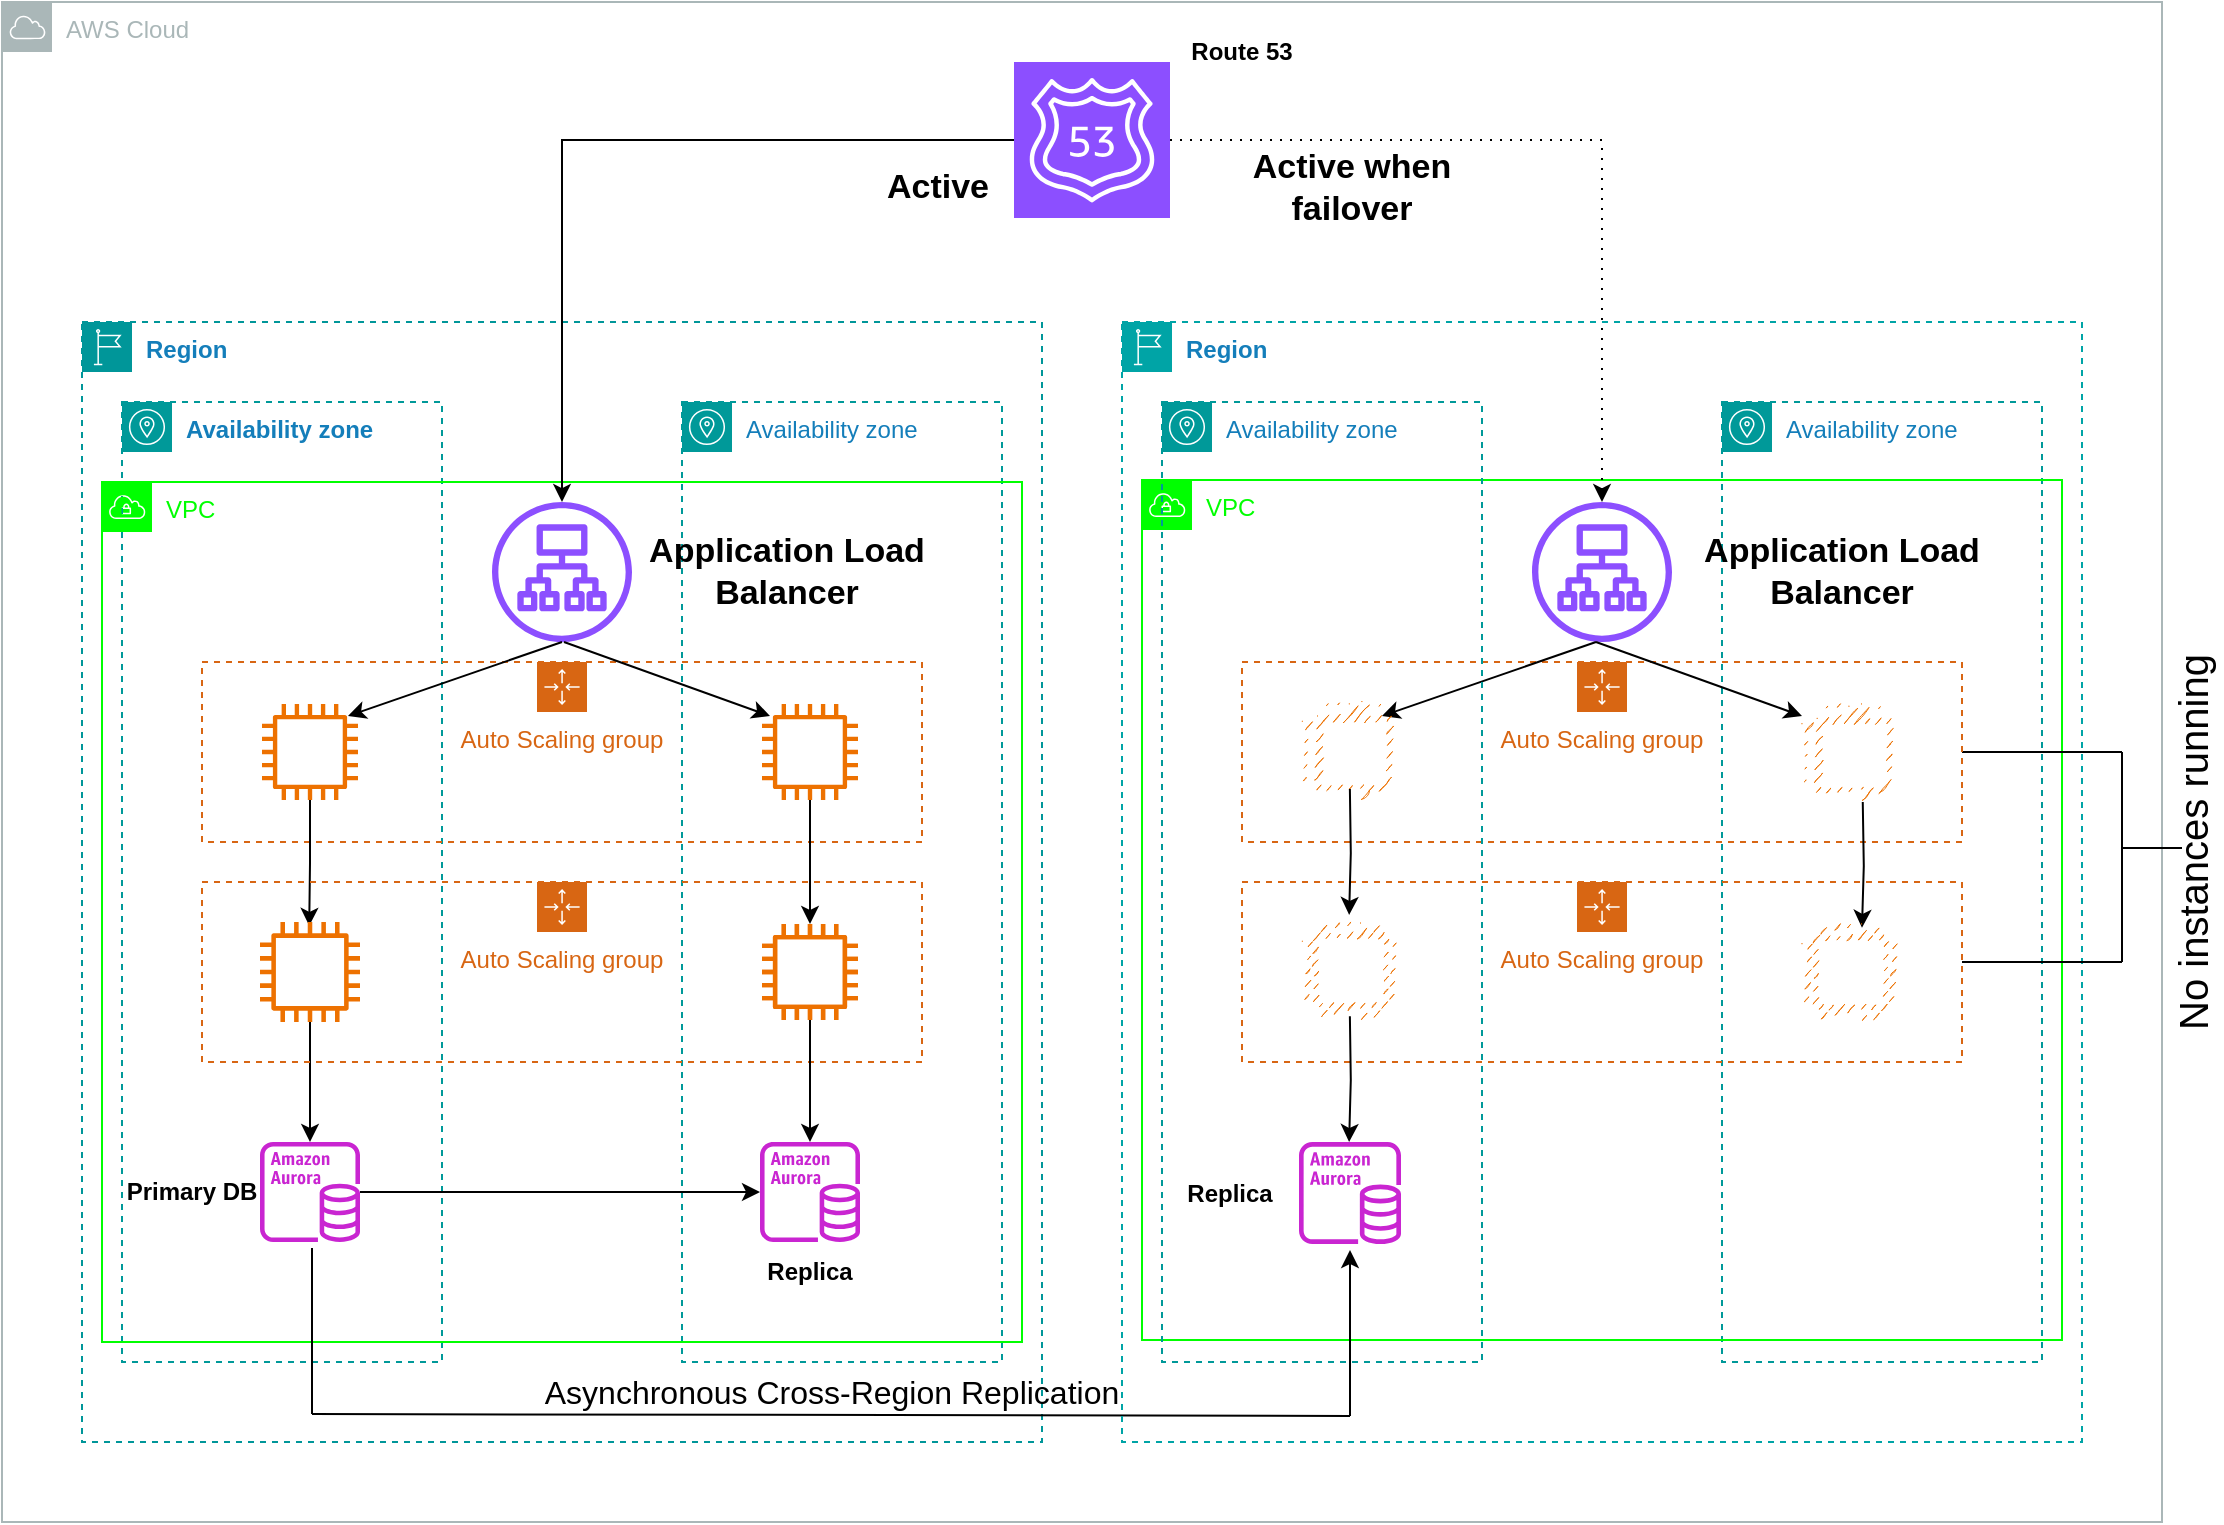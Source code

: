 <mxfile version="26.0.9">
  <diagram id="Ht1M8jgEwFfnCIfOTk4-" name="Page-1">
    <mxGraphModel dx="1709" dy="981" grid="1" gridSize="10" guides="1" tooltips="1" connect="1" arrows="1" fold="1" page="1" pageScale="1" pageWidth="1169" pageHeight="827" math="0" shadow="0">
      <root>
        <mxCell id="0" />
        <mxCell id="1" parent="0" />
        <mxCell id="k2_EYJfmbDAaRRa0eIYZ-1" value="AWS Cloud" style="sketch=0;outlineConnect=0;gradientColor=none;html=1;whiteSpace=wrap;fontSize=12;fontStyle=0;shape=mxgraph.aws4.group;grIcon=mxgraph.aws4.group_aws_cloud;strokeColor=#AAB7B8;fillColor=none;verticalAlign=top;align=left;spacingLeft=30;fontColor=#AAB7B8;dashed=0;" parent="1" vertex="1">
          <mxGeometry x="40" y="40" width="1080" height="760" as="geometry" />
        </mxCell>
        <mxCell id="k2_EYJfmbDAaRRa0eIYZ-25" value="&lt;b&gt;Region&lt;/b&gt;" style="points=[[0,0],[0.25,0],[0.5,0],[0.75,0],[1,0],[1,0.25],[1,0.5],[1,0.75],[1,1],[0.75,1],[0.5,1],[0.25,1],[0,1],[0,0.75],[0,0.5],[0,0.25]];outlineConnect=0;gradientColor=none;html=1;whiteSpace=wrap;fontSize=12;fontStyle=0;container=1;pointerEvents=0;collapsible=0;recursiveResize=0;shape=mxgraph.aws4.group;grIcon=mxgraph.aws4.group_region;strokeColor=light-dark(#009699, #0f9c9e);fillColor=none;verticalAlign=top;align=left;spacingLeft=30;fontColor=#147EBA;dashed=1;" parent="1" vertex="1">
          <mxGeometry x="80" y="200" width="480" height="560" as="geometry" />
        </mxCell>
        <mxCell id="k2_EYJfmbDAaRRa0eIYZ-27" value="&lt;b&gt;&lt;font style=&quot;color: rgb(20, 126, 186);&quot;&gt;Availability zone&lt;/font&gt;&lt;/b&gt;" style="sketch=0;outlineConnect=0;gradientColor=none;html=1;whiteSpace=wrap;fontSize=12;fontStyle=0;shape=mxgraph.aws4.group;grIcon=mxgraph.aws4.group_availability_zone;strokeColor=#009999;fillColor=none;verticalAlign=top;align=left;spacingLeft=30;fontColor=#545B64;dashed=1;" parent="k2_EYJfmbDAaRRa0eIYZ-25" vertex="1">
          <mxGeometry x="20" y="40" width="160" height="480" as="geometry" />
        </mxCell>
        <mxCell id="k2_EYJfmbDAaRRa0eIYZ-30" value="&lt;font style=&quot;color: rgb(20, 126, 186);&quot;&gt;Availability zone&lt;/font&gt;" style="sketch=0;outlineConnect=0;gradientColor=none;html=1;whiteSpace=wrap;fontSize=12;fontStyle=0;shape=mxgraph.aws4.group;grIcon=mxgraph.aws4.group_availability_zone;strokeColor=#009999;fillColor=none;verticalAlign=top;align=left;spacingLeft=30;fontColor=#545B64;dashed=1;" parent="k2_EYJfmbDAaRRa0eIYZ-25" vertex="1">
          <mxGeometry x="300" y="40" width="160" height="480" as="geometry" />
        </mxCell>
        <mxCell id="k2_EYJfmbDAaRRa0eIYZ-31" value="&lt;font style=&quot;color: rgb(0, 255, 0);&quot;&gt;VPC&lt;/font&gt;" style="sketch=0;outlineConnect=0;gradientColor=none;html=1;whiteSpace=wrap;fontSize=12;fontStyle=0;shape=mxgraph.aws4.group;grIcon=mxgraph.aws4.group_vpc;strokeColor=#00FF00;fillColor=none;verticalAlign=top;align=left;spacingLeft=30;fontColor=#879196;dashed=0;" parent="k2_EYJfmbDAaRRa0eIYZ-25" vertex="1">
          <mxGeometry x="10" y="80" width="460" height="430" as="geometry" />
        </mxCell>
        <mxCell id="k2_EYJfmbDAaRRa0eIYZ-35" value="" style="sketch=0;outlineConnect=0;fontColor=#232F3E;gradientColor=none;fillColor=#8C4FFF;strokeColor=none;dashed=0;verticalLabelPosition=bottom;verticalAlign=top;align=center;html=1;fontSize=12;fontStyle=0;aspect=fixed;pointerEvents=1;shape=mxgraph.aws4.application_load_balancer;" parent="k2_EYJfmbDAaRRa0eIYZ-25" vertex="1">
          <mxGeometry x="205" y="90" width="70" height="70" as="geometry" />
        </mxCell>
        <mxCell id="k2_EYJfmbDAaRRa0eIYZ-37" value="Auto Scaling group" style="points=[[0,0],[0.25,0],[0.5,0],[0.75,0],[1,0],[1,0.25],[1,0.5],[1,0.75],[1,1],[0.75,1],[0.5,1],[0.25,1],[0,1],[0,0.75],[0,0.5],[0,0.25]];outlineConnect=0;gradientColor=none;html=1;whiteSpace=wrap;fontSize=12;fontStyle=0;container=1;pointerEvents=0;collapsible=0;recursiveResize=0;shape=mxgraph.aws4.groupCenter;grIcon=mxgraph.aws4.group_auto_scaling_group;grStroke=1;strokeColor=#D86613;fillColor=none;verticalAlign=top;align=center;fontColor=#D86613;dashed=1;spacingTop=25;direction=east;movableLabel=1;" parent="k2_EYJfmbDAaRRa0eIYZ-25" vertex="1">
          <mxGeometry x="60" y="170" width="360" height="90" as="geometry" />
        </mxCell>
        <mxCell id="k2_EYJfmbDAaRRa0eIYZ-43" value="" style="sketch=0;outlineConnect=0;fontColor=#232F3E;gradientColor=none;fillColor=#ED7100;strokeColor=none;dashed=0;verticalLabelPosition=bottom;verticalAlign=top;align=center;html=1;fontSize=12;fontStyle=0;aspect=fixed;pointerEvents=1;shape=mxgraph.aws4.instance2;" parent="k2_EYJfmbDAaRRa0eIYZ-37" vertex="1">
          <mxGeometry x="280" y="21" width="48" height="48" as="geometry" />
        </mxCell>
        <mxCell id="07m-iWGBFRW-YBWgaKFV-19" value="" style="endArrow=none;html=1;rounded=0;startArrow=classic;startFill=1;" edge="1" parent="k2_EYJfmbDAaRRa0eIYZ-37">
          <mxGeometry width="50" height="50" relative="1" as="geometry">
            <mxPoint x="284" y="27" as="sourcePoint" />
            <mxPoint x="181" y="-10" as="targetPoint" />
          </mxGeometry>
        </mxCell>
        <mxCell id="07m-iWGBFRW-YBWgaKFV-24" style="edgeStyle=orthogonalEdgeStyle;rounded=0;orthogonalLoop=1;jettySize=auto;html=1;" edge="1" parent="k2_EYJfmbDAaRRa0eIYZ-25" source="k2_EYJfmbDAaRRa0eIYZ-40">
          <mxGeometry relative="1" as="geometry">
            <mxPoint x="113.619" y="301.905" as="targetPoint" />
          </mxGeometry>
        </mxCell>
        <mxCell id="k2_EYJfmbDAaRRa0eIYZ-40" value="" style="sketch=0;outlineConnect=0;fontColor=#232F3E;gradientColor=none;fillColor=#ED7100;strokeColor=none;dashed=0;verticalLabelPosition=bottom;verticalAlign=top;align=center;html=1;fontSize=12;fontStyle=0;aspect=fixed;pointerEvents=1;shape=mxgraph.aws4.instance2;" parent="k2_EYJfmbDAaRRa0eIYZ-25" vertex="1">
          <mxGeometry x="90" y="191" width="48" height="48" as="geometry" />
        </mxCell>
        <mxCell id="07m-iWGBFRW-YBWgaKFV-26" style="edgeStyle=orthogonalEdgeStyle;rounded=0;orthogonalLoop=1;jettySize=auto;html=1;" edge="1" parent="k2_EYJfmbDAaRRa0eIYZ-25" source="k2_EYJfmbDAaRRa0eIYZ-41" target="k2_EYJfmbDAaRRa0eIYZ-48">
          <mxGeometry relative="1" as="geometry" />
        </mxCell>
        <mxCell id="k2_EYJfmbDAaRRa0eIYZ-41" value="" style="sketch=0;outlineConnect=0;fontColor=#232F3E;gradientColor=none;fillColor=#ED7100;strokeColor=none;dashed=0;verticalLabelPosition=bottom;verticalAlign=top;align=center;html=1;fontSize=12;fontStyle=0;aspect=fixed;pointerEvents=1;shape=mxgraph.aws4.instance2;" parent="k2_EYJfmbDAaRRa0eIYZ-25" vertex="1">
          <mxGeometry x="89" y="300" width="50" height="50" as="geometry" />
        </mxCell>
        <mxCell id="k2_EYJfmbDAaRRa0eIYZ-44" value="" style="sketch=0;outlineConnect=0;fontColor=#232F3E;gradientColor=none;fillColor=#ED7100;strokeColor=none;dashed=0;verticalLabelPosition=bottom;verticalAlign=top;align=center;html=1;fontSize=12;fontStyle=0;aspect=fixed;pointerEvents=1;shape=mxgraph.aws4.instance2;" parent="k2_EYJfmbDAaRRa0eIYZ-25" vertex="1">
          <mxGeometry x="340" y="301" width="48" height="48" as="geometry" />
        </mxCell>
        <mxCell id="k2_EYJfmbDAaRRa0eIYZ-45" value="Auto Scaling group" style="points=[[0,0],[0.25,0],[0.5,0],[0.75,0],[1,0],[1,0.25],[1,0.5],[1,0.75],[1,1],[0.75,1],[0.5,1],[0.25,1],[0,1],[0,0.75],[0,0.5],[0,0.25]];outlineConnect=0;gradientColor=none;html=1;whiteSpace=wrap;fontSize=12;fontStyle=0;container=1;pointerEvents=0;collapsible=0;recursiveResize=0;shape=mxgraph.aws4.groupCenter;grIcon=mxgraph.aws4.group_auto_scaling_group;grStroke=1;strokeColor=#D86613;fillColor=none;verticalAlign=top;align=center;fontColor=#D86613;dashed=1;spacingTop=25;direction=east;movableLabel=1;" parent="k2_EYJfmbDAaRRa0eIYZ-25" vertex="1">
          <mxGeometry x="60" y="280" width="360" height="90" as="geometry" />
        </mxCell>
        <mxCell id="k2_EYJfmbDAaRRa0eIYZ-46" value="" style="sketch=0;outlineConnect=0;fontColor=#232F3E;gradientColor=none;fillColor=#ED7100;strokeColor=none;dashed=0;verticalLabelPosition=bottom;verticalAlign=top;align=center;html=1;fontSize=12;fontStyle=0;aspect=fixed;pointerEvents=1;shape=mxgraph.aws4.instance2;" parent="k2_EYJfmbDAaRRa0eIYZ-45" vertex="1">
          <mxGeometry x="280" y="21" width="48" height="48" as="geometry" />
        </mxCell>
        <mxCell id="07m-iWGBFRW-YBWgaKFV-30" style="edgeStyle=orthogonalEdgeStyle;rounded=0;orthogonalLoop=1;jettySize=auto;html=1;" edge="1" parent="k2_EYJfmbDAaRRa0eIYZ-25" source="k2_EYJfmbDAaRRa0eIYZ-48" target="k2_EYJfmbDAaRRa0eIYZ-49">
          <mxGeometry relative="1" as="geometry" />
        </mxCell>
        <mxCell id="k2_EYJfmbDAaRRa0eIYZ-48" value="" style="sketch=0;outlineConnect=0;fontColor=#232F3E;gradientColor=none;fillColor=#C925D1;strokeColor=none;dashed=0;verticalLabelPosition=bottom;verticalAlign=top;align=center;html=1;fontSize=12;fontStyle=0;aspect=fixed;pointerEvents=1;shape=mxgraph.aws4.aurora_instance;" parent="k2_EYJfmbDAaRRa0eIYZ-25" vertex="1">
          <mxGeometry x="89" y="410" width="50" height="50" as="geometry" />
        </mxCell>
        <mxCell id="k2_EYJfmbDAaRRa0eIYZ-49" value="" style="sketch=0;outlineConnect=0;fontColor=#232F3E;gradientColor=none;fillColor=#C925D1;strokeColor=none;dashed=0;verticalLabelPosition=bottom;verticalAlign=top;align=center;html=1;fontSize=12;fontStyle=0;aspect=fixed;pointerEvents=1;shape=mxgraph.aws4.aurora_instance;" parent="k2_EYJfmbDAaRRa0eIYZ-25" vertex="1">
          <mxGeometry x="339" y="410" width="50" height="50" as="geometry" />
        </mxCell>
        <mxCell id="07m-iWGBFRW-YBWgaKFV-18" value="" style="endArrow=none;html=1;rounded=0;startArrow=classic;startFill=1;" edge="1" parent="k2_EYJfmbDAaRRa0eIYZ-25">
          <mxGeometry width="50" height="50" relative="1" as="geometry">
            <mxPoint x="133" y="197" as="sourcePoint" />
            <mxPoint x="240" y="160" as="targetPoint" />
          </mxGeometry>
        </mxCell>
        <mxCell id="07m-iWGBFRW-YBWgaKFV-21" style="edgeStyle=orthogonalEdgeStyle;rounded=0;orthogonalLoop=1;jettySize=auto;html=1;" edge="1" parent="k2_EYJfmbDAaRRa0eIYZ-25" source="k2_EYJfmbDAaRRa0eIYZ-43" target="k2_EYJfmbDAaRRa0eIYZ-46">
          <mxGeometry relative="1" as="geometry" />
        </mxCell>
        <mxCell id="07m-iWGBFRW-YBWgaKFV-23" style="edgeStyle=orthogonalEdgeStyle;rounded=0;orthogonalLoop=1;jettySize=auto;html=1;" edge="1" parent="k2_EYJfmbDAaRRa0eIYZ-25" source="k2_EYJfmbDAaRRa0eIYZ-46" target="k2_EYJfmbDAaRRa0eIYZ-49">
          <mxGeometry relative="1" as="geometry" />
        </mxCell>
        <mxCell id="07m-iWGBFRW-YBWgaKFV-27" value="&lt;b&gt;Application Load Balancer&lt;/b&gt;" style="text;html=1;align=center;verticalAlign=middle;whiteSpace=wrap;rounded=0;fontSize=17;" vertex="1" parent="k2_EYJfmbDAaRRa0eIYZ-25">
          <mxGeometry x="275" y="110" width="155" height="30" as="geometry" />
        </mxCell>
        <mxCell id="07m-iWGBFRW-YBWgaKFV-28" value="&lt;b&gt;Primary DB&lt;/b&gt;" style="text;html=1;align=center;verticalAlign=middle;whiteSpace=wrap;rounded=0;" vertex="1" parent="k2_EYJfmbDAaRRa0eIYZ-25">
          <mxGeometry x="20" y="420" width="70" height="30" as="geometry" />
        </mxCell>
        <mxCell id="07m-iWGBFRW-YBWgaKFV-29" value="&lt;b&gt;Replica&lt;/b&gt;" style="text;html=1;align=center;verticalAlign=middle;whiteSpace=wrap;rounded=0;" vertex="1" parent="k2_EYJfmbDAaRRa0eIYZ-25">
          <mxGeometry x="329" y="460" width="70" height="30" as="geometry" />
        </mxCell>
        <mxCell id="07m-iWGBFRW-YBWgaKFV-33" value="" style="endArrow=none;html=1;rounded=0;" edge="1" parent="k2_EYJfmbDAaRRa0eIYZ-25">
          <mxGeometry width="50" height="50" relative="1" as="geometry">
            <mxPoint x="115" y="546" as="sourcePoint" />
            <mxPoint x="115" y="463" as="targetPoint" />
          </mxGeometry>
        </mxCell>
        <mxCell id="07m-iWGBFRW-YBWgaKFV-35" value="" style="endArrow=none;html=1;rounded=0;" edge="1" parent="k2_EYJfmbDAaRRa0eIYZ-25">
          <mxGeometry width="50" height="50" relative="1" as="geometry">
            <mxPoint x="115" y="546" as="sourcePoint" />
            <mxPoint x="634" y="547" as="targetPoint" />
          </mxGeometry>
        </mxCell>
        <mxCell id="k2_EYJfmbDAaRRa0eIYZ-26" value="&lt;b&gt;Region&lt;/b&gt;" style="points=[[0,0],[0.25,0],[0.5,0],[0.75,0],[1,0],[1,0.25],[1,0.5],[1,0.75],[1,1],[0.75,1],[0.5,1],[0.25,1],[0,1],[0,0.75],[0,0.5],[0,0.25]];outlineConnect=0;gradientColor=none;html=1;whiteSpace=wrap;fontSize=12;fontStyle=0;container=1;pointerEvents=0;collapsible=0;recursiveResize=0;shape=mxgraph.aws4.group;grIcon=mxgraph.aws4.group_region;strokeColor=#00A4A6;fillColor=none;verticalAlign=top;align=left;spacingLeft=30;fontColor=#147EBA;dashed=1;" parent="1" vertex="1">
          <mxGeometry x="600" y="200" width="480" height="560" as="geometry" />
        </mxCell>
        <mxCell id="07m-iWGBFRW-YBWgaKFV-2" value="&lt;font style=&quot;color: rgb(20, 126, 186);&quot;&gt;Availability zone&lt;/font&gt;" style="sketch=0;outlineConnect=0;gradientColor=none;html=1;whiteSpace=wrap;fontSize=12;fontStyle=0;shape=mxgraph.aws4.group;grIcon=mxgraph.aws4.group_availability_zone;strokeColor=#009999;fillColor=none;verticalAlign=top;align=left;spacingLeft=30;fontColor=#545B64;dashed=1;" vertex="1" parent="k2_EYJfmbDAaRRa0eIYZ-26">
          <mxGeometry x="300" y="40" width="160" height="480" as="geometry" />
        </mxCell>
        <mxCell id="07m-iWGBFRW-YBWgaKFV-3" value="&lt;font style=&quot;color: rgb(0, 255, 0);&quot;&gt;VPC&lt;/font&gt;" style="sketch=0;outlineConnect=0;gradientColor=none;html=1;whiteSpace=wrap;fontSize=12;fontStyle=0;shape=mxgraph.aws4.group;grIcon=mxgraph.aws4.group_vpc;strokeColor=#00FF00;fillColor=none;verticalAlign=top;align=left;spacingLeft=30;fontColor=#879196;dashed=0;" vertex="1" parent="k2_EYJfmbDAaRRa0eIYZ-26">
          <mxGeometry x="10" y="79" width="460" height="430" as="geometry" />
        </mxCell>
        <mxCell id="07m-iWGBFRW-YBWgaKFV-4" value="" style="sketch=0;outlineConnect=0;fontColor=#232F3E;gradientColor=none;fillColor=#8C4FFF;strokeColor=none;dashed=0;verticalLabelPosition=bottom;verticalAlign=top;align=center;html=1;fontSize=12;fontStyle=0;aspect=fixed;pointerEvents=1;shape=mxgraph.aws4.application_load_balancer;" vertex="1" parent="k2_EYJfmbDAaRRa0eIYZ-26">
          <mxGeometry x="205" y="90" width="70" height="70" as="geometry" />
        </mxCell>
        <mxCell id="07m-iWGBFRW-YBWgaKFV-39" style="edgeStyle=orthogonalEdgeStyle;rounded=0;orthogonalLoop=1;jettySize=auto;html=1;endArrow=none;startFill=0;" edge="1" parent="k2_EYJfmbDAaRRa0eIYZ-26" source="07m-iWGBFRW-YBWgaKFV-7">
          <mxGeometry relative="1" as="geometry">
            <mxPoint x="500" y="215" as="targetPoint" />
          </mxGeometry>
        </mxCell>
        <mxCell id="07m-iWGBFRW-YBWgaKFV-7" value="Auto Scaling group" style="points=[[0,0],[0.25,0],[0.5,0],[0.75,0],[1,0],[1,0.25],[1,0.5],[1,0.75],[1,1],[0.75,1],[0.5,1],[0.25,1],[0,1],[0,0.75],[0,0.5],[0,0.25]];outlineConnect=0;gradientColor=none;html=1;whiteSpace=wrap;fontSize=12;fontStyle=0;container=1;pointerEvents=0;collapsible=0;recursiveResize=0;shape=mxgraph.aws4.groupCenter;grIcon=mxgraph.aws4.group_auto_scaling_group;grStroke=1;strokeColor=#D86613;fillColor=none;verticalAlign=top;align=center;fontColor=#D86613;dashed=1;spacingTop=25;direction=east;movableLabel=1;" vertex="1" parent="k2_EYJfmbDAaRRa0eIYZ-26">
          <mxGeometry x="60" y="170" width="360" height="90" as="geometry" />
        </mxCell>
        <mxCell id="07m-iWGBFRW-YBWgaKFV-50" value="" style="endArrow=none;html=1;rounded=0;startArrow=classic;startFill=1;" edge="1" parent="07m-iWGBFRW-YBWgaKFV-7">
          <mxGeometry width="50" height="50" relative="1" as="geometry">
            <mxPoint x="70" y="27" as="sourcePoint" />
            <mxPoint x="177" y="-10" as="targetPoint" />
          </mxGeometry>
        </mxCell>
        <mxCell id="07m-iWGBFRW-YBWgaKFV-51" value="" style="endArrow=none;html=1;rounded=0;startArrow=classic;startFill=1;" edge="1" parent="07m-iWGBFRW-YBWgaKFV-7">
          <mxGeometry width="50" height="50" relative="1" as="geometry">
            <mxPoint x="280" y="27" as="sourcePoint" />
            <mxPoint x="177" y="-10" as="targetPoint" />
          </mxGeometry>
        </mxCell>
        <mxCell id="07m-iWGBFRW-YBWgaKFV-54" style="edgeStyle=orthogonalEdgeStyle;rounded=0;orthogonalLoop=1;jettySize=auto;html=1;" edge="1" parent="07m-iWGBFRW-YBWgaKFV-7">
          <mxGeometry relative="1" as="geometry">
            <mxPoint x="309.999" y="132.905" as="targetPoint" />
            <mxPoint x="310.38" y="70" as="sourcePoint" />
          </mxGeometry>
        </mxCell>
        <mxCell id="07m-iWGBFRW-YBWgaKFV-9" value="" style="outlineConnect=0;fontColor=#232F3E;gradientColor=none;fillColor=#ED7100;strokeColor=none;dashed=0;verticalLabelPosition=bottom;verticalAlign=top;align=center;html=1;fontSize=12;fontStyle=0;aspect=fixed;pointerEvents=1;shape=mxgraph.aws4.instance2;sketch=1;curveFitting=1;jiggle=2;shadow=0;" vertex="1" parent="k2_EYJfmbDAaRRa0eIYZ-26">
          <mxGeometry x="340" y="191" width="48" height="48" as="geometry" />
        </mxCell>
        <mxCell id="07m-iWGBFRW-YBWgaKFV-11" value="Auto Scaling group" style="points=[[0,0],[0.25,0],[0.5,0],[0.75,0],[1,0],[1,0.25],[1,0.5],[1,0.75],[1,1],[0.75,1],[0.5,1],[0.25,1],[0,1],[0,0.75],[0,0.5],[0,0.25]];outlineConnect=0;gradientColor=none;html=1;whiteSpace=wrap;fontSize=12;fontStyle=0;container=1;pointerEvents=0;collapsible=0;recursiveResize=0;shape=mxgraph.aws4.groupCenter;grIcon=mxgraph.aws4.group_auto_scaling_group;grStroke=1;strokeColor=#D86613;fillColor=none;verticalAlign=top;align=center;fontColor=#D86613;dashed=1;spacingTop=25;direction=east;movableLabel=1;" vertex="1" parent="k2_EYJfmbDAaRRa0eIYZ-26">
          <mxGeometry x="60" y="280" width="360" height="90" as="geometry" />
        </mxCell>
        <mxCell id="07m-iWGBFRW-YBWgaKFV-12" value="" style="outlineConnect=0;fontColor=#232F3E;gradientColor=none;fillColor=#ED7100;strokeColor=none;dashed=0;verticalLabelPosition=bottom;verticalAlign=top;align=center;html=1;fontSize=12;fontStyle=0;aspect=fixed;pointerEvents=1;shape=mxgraph.aws4.instance2;sketch=1;curveFitting=1;jiggle=2;shadow=0;" vertex="1" parent="k2_EYJfmbDAaRRa0eIYZ-26">
          <mxGeometry x="340" y="301" width="48" height="48" as="geometry" />
        </mxCell>
        <mxCell id="07m-iWGBFRW-YBWgaKFV-13" value="" style="outlineConnect=0;fontColor=#232F3E;gradientColor=none;fillColor=#ED7100;strokeColor=none;dashed=0;verticalLabelPosition=bottom;verticalAlign=top;align=center;html=1;fontSize=12;fontStyle=0;aspect=fixed;pointerEvents=1;shape=mxgraph.aws4.instance2;sketch=1;curveFitting=1;jiggle=2;shadow=0;" vertex="1" parent="k2_EYJfmbDAaRRa0eIYZ-26">
          <mxGeometry x="90" y="300" width="48" height="48" as="geometry" />
        </mxCell>
        <mxCell id="07m-iWGBFRW-YBWgaKFV-55" value="&lt;b&gt;Application Load Balancer&lt;/b&gt;" style="text;html=1;align=center;verticalAlign=middle;whiteSpace=wrap;rounded=0;fontSize=17;" vertex="1" parent="k2_EYJfmbDAaRRa0eIYZ-26">
          <mxGeometry x="270" y="110" width="180" height="30" as="geometry" />
        </mxCell>
        <mxCell id="07m-iWGBFRW-YBWgaKFV-1" value="&lt;font style=&quot;color: rgb(20, 126, 186);&quot;&gt;Availability zone&lt;/font&gt;" style="sketch=0;outlineConnect=0;gradientColor=none;html=1;whiteSpace=wrap;fontSize=12;fontStyle=0;shape=mxgraph.aws4.group;grIcon=mxgraph.aws4.group_availability_zone;strokeColor=#009999;fillColor=none;verticalAlign=top;align=left;spacingLeft=30;fontColor=#545B64;dashed=1;" vertex="1" parent="1">
          <mxGeometry x="620" y="240" width="160" height="480" as="geometry" />
        </mxCell>
        <mxCell id="07m-iWGBFRW-YBWgaKFV-10" value="" style="outlineConnect=0;fontColor=#232F3E;gradientColor=none;fillColor=#ED7100;strokeColor=none;dashed=0;verticalLabelPosition=bottom;verticalAlign=top;align=center;html=1;fontSize=12;fontStyle=0;aspect=fixed;pointerEvents=1;shape=mxgraph.aws4.instance2;sketch=1;curveFitting=1;jiggle=2;shadow=0;" vertex="1" parent="1">
          <mxGeometry x="690" y="390" width="48" height="48" as="geometry" />
        </mxCell>
        <mxCell id="07m-iWGBFRW-YBWgaKFV-14" value="" style="sketch=0;outlineConnect=0;fontColor=#232F3E;gradientColor=none;fillColor=#C925D1;strokeColor=none;dashed=0;verticalLabelPosition=bottom;verticalAlign=top;align=center;html=1;fontSize=12;fontStyle=0;aspect=fixed;pointerEvents=1;shape=mxgraph.aws4.aurora_instance;" vertex="1" parent="1">
          <mxGeometry x="688.5" y="610" width="51" height="51" as="geometry" />
        </mxCell>
        <mxCell id="07m-iWGBFRW-YBWgaKFV-44" style="edgeStyle=orthogonalEdgeStyle;rounded=0;orthogonalLoop=1;jettySize=auto;html=1;" edge="1" parent="1" source="07m-iWGBFRW-YBWgaKFV-15" target="k2_EYJfmbDAaRRa0eIYZ-35">
          <mxGeometry relative="1" as="geometry">
            <Array as="points">
              <mxPoint x="320" y="109" />
            </Array>
          </mxGeometry>
        </mxCell>
        <mxCell id="07m-iWGBFRW-YBWgaKFV-45" style="edgeStyle=orthogonalEdgeStyle;rounded=0;orthogonalLoop=1;jettySize=auto;html=1;dashed=1;dashPattern=1 4;" edge="1" parent="1" source="07m-iWGBFRW-YBWgaKFV-15" target="07m-iWGBFRW-YBWgaKFV-4">
          <mxGeometry relative="1" as="geometry" />
        </mxCell>
        <mxCell id="07m-iWGBFRW-YBWgaKFV-15" value="" style="sketch=0;points=[[0,0,0],[0.25,0,0],[0.5,0,0],[0.75,0,0],[1,0,0],[0,1,0],[0.25,1,0],[0.5,1,0],[0.75,1,0],[1,1,0],[0,0.25,0],[0,0.5,0],[0,0.75,0],[1,0.25,0],[1,0.5,0],[1,0.75,0]];outlineConnect=0;fontColor=#232F3E;fillColor=#8C4FFF;strokeColor=#ffffff;dashed=0;verticalLabelPosition=bottom;verticalAlign=top;align=center;html=1;fontSize=12;fontStyle=0;aspect=fixed;shape=mxgraph.aws4.resourceIcon;resIcon=mxgraph.aws4.route_53;" vertex="1" parent="1">
          <mxGeometry x="546" y="70" width="78" height="78" as="geometry" />
        </mxCell>
        <mxCell id="07m-iWGBFRW-YBWgaKFV-34" value="" style="endArrow=classic;html=1;rounded=0;endFill=1;" edge="1" parent="1">
          <mxGeometry width="50" height="50" relative="1" as="geometry">
            <mxPoint x="714" y="747" as="sourcePoint" />
            <mxPoint x="714" y="664" as="targetPoint" />
          </mxGeometry>
        </mxCell>
        <mxCell id="07m-iWGBFRW-YBWgaKFV-36" value="Asynchronous Cross-Region Replication" style="text;html=1;align=center;verticalAlign=middle;whiteSpace=wrap;rounded=0;fontSize=16;" vertex="1" parent="1">
          <mxGeometry x="290" y="720" width="330" height="30" as="geometry" />
        </mxCell>
        <mxCell id="07m-iWGBFRW-YBWgaKFV-38" value="&lt;b&gt;Replica&lt;/b&gt;" style="text;html=1;align=center;verticalAlign=middle;whiteSpace=wrap;rounded=0;" vertex="1" parent="1">
          <mxGeometry x="618.5" y="620.5" width="70" height="30" as="geometry" />
        </mxCell>
        <mxCell id="07m-iWGBFRW-YBWgaKFV-40" style="edgeStyle=orthogonalEdgeStyle;rounded=0;orthogonalLoop=1;jettySize=auto;html=1;endArrow=none;startFill=0;" edge="1" parent="1">
          <mxGeometry relative="1" as="geometry">
            <mxPoint x="1100" y="520" as="targetPoint" />
            <mxPoint x="1020" y="520" as="sourcePoint" />
          </mxGeometry>
        </mxCell>
        <mxCell id="07m-iWGBFRW-YBWgaKFV-41" value="" style="endArrow=none;html=1;rounded=0;" edge="1" parent="1">
          <mxGeometry width="50" height="50" relative="1" as="geometry">
            <mxPoint x="1100" y="520" as="sourcePoint" />
            <mxPoint x="1100" y="415" as="targetPoint" />
          </mxGeometry>
        </mxCell>
        <mxCell id="07m-iWGBFRW-YBWgaKFV-42" value="" style="endArrow=none;html=1;rounded=0;" edge="1" parent="1">
          <mxGeometry width="50" height="50" relative="1" as="geometry">
            <mxPoint x="1100" y="463" as="sourcePoint" />
            <mxPoint x="1130" y="463" as="targetPoint" />
          </mxGeometry>
        </mxCell>
        <mxCell id="07m-iWGBFRW-YBWgaKFV-43" value="&lt;font style=&quot;font-size: 20px;&quot;&gt;No instances running&lt;/font&gt;" style="text;html=1;align=center;verticalAlign=middle;whiteSpace=wrap;rounded=0;labelPosition=center;verticalLabelPosition=middle;horizontal=0;" vertex="1" parent="1">
          <mxGeometry x="1120" y="320" width="30" height="280" as="geometry" />
        </mxCell>
        <mxCell id="07m-iWGBFRW-YBWgaKFV-46" value="&lt;b&gt;Active&lt;/b&gt;" style="text;html=1;align=center;verticalAlign=middle;whiteSpace=wrap;rounded=0;strokeWidth=2;fontSize=17;" vertex="1" parent="1">
          <mxGeometry x="470" y="118" width="76" height="30" as="geometry" />
        </mxCell>
        <mxCell id="07m-iWGBFRW-YBWgaKFV-48" value="&lt;b&gt;Active when failover&lt;/b&gt;" style="text;html=1;align=center;verticalAlign=middle;whiteSpace=wrap;rounded=0;fontSize=17;" vertex="1" parent="1">
          <mxGeometry x="640" y="118" width="150" height="30" as="geometry" />
        </mxCell>
        <mxCell id="07m-iWGBFRW-YBWgaKFV-49" value="&lt;b&gt;Route 53&lt;/b&gt;" style="text;html=1;align=center;verticalAlign=middle;whiteSpace=wrap;rounded=0;" vertex="1" parent="1">
          <mxGeometry x="630" y="50" width="60" height="30" as="geometry" />
        </mxCell>
        <mxCell id="07m-iWGBFRW-YBWgaKFV-52" style="edgeStyle=orthogonalEdgeStyle;rounded=0;orthogonalLoop=1;jettySize=auto;html=1;" edge="1" parent="1">
          <mxGeometry relative="1" as="geometry">
            <mxPoint x="713.559" y="496.455" as="targetPoint" />
            <mxPoint x="713.94" y="433.55" as="sourcePoint" />
          </mxGeometry>
        </mxCell>
        <mxCell id="07m-iWGBFRW-YBWgaKFV-53" style="edgeStyle=orthogonalEdgeStyle;rounded=0;orthogonalLoop=1;jettySize=auto;html=1;" edge="1" parent="1">
          <mxGeometry relative="1" as="geometry">
            <mxPoint x="713.559" y="610.005" as="targetPoint" />
            <mxPoint x="713.94" y="547.1" as="sourcePoint" />
          </mxGeometry>
        </mxCell>
      </root>
    </mxGraphModel>
  </diagram>
</mxfile>
